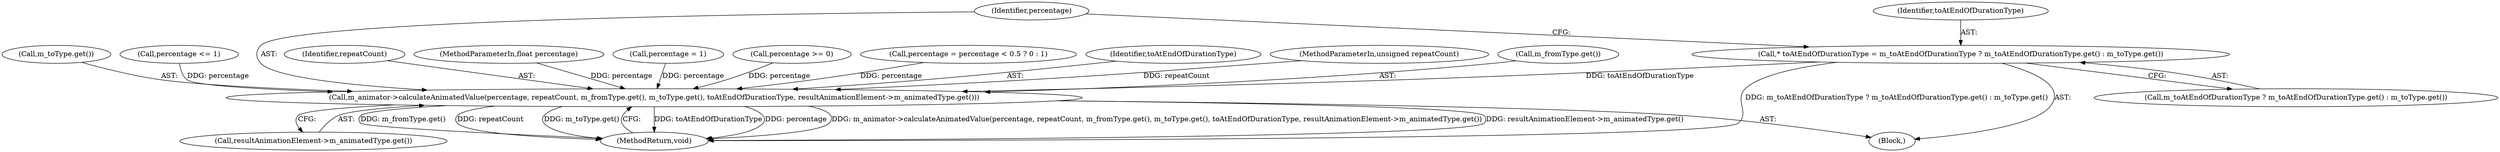 digraph "0_Chrome_8876cdc1294b2a10be1724a04f864c542e2d9b6f@pointer" {
"1000194" [label="(Call,* toAtEndOfDurationType = m_toAtEndOfDurationType ? m_toAtEndOfDurationType.get() : m_toType.get())"];
"1000200" [label="(Call,m_animator->calculateAnimatedValue(percentage, repeatCount, m_fromType.get(), m_toType.get(), toAtEndOfDurationType, resultAnimationElement->m_animatedType.get()))"];
"1000202" [label="(Identifier,repeatCount)"];
"1000195" [label="(Identifier,toAtEndOfDurationType)"];
"1000101" [label="(MethodParameterIn,float percentage)"];
"1000171" [label="(Call,percentage = 1)"];
"1000104" [label="(Block,)"];
"1000122" [label="(Call,percentage >= 0)"];
"1000206" [label="(Call,resultAnimationElement->m_animatedType.get())"];
"1000207" [label="(MethodReturn,void)"];
"1000200" [label="(Call,m_animator->calculateAnimatedValue(percentage, repeatCount, m_fromType.get(), m_toType.get(), toAtEndOfDurationType, resultAnimationElement->m_animatedType.get()))"];
"1000196" [label="(Call,m_toAtEndOfDurationType ? m_toAtEndOfDurationType.get() : m_toType.get())"];
"1000204" [label="(Call,m_toType.get())"];
"1000125" [label="(Call,percentage <= 1)"];
"1000201" [label="(Identifier,percentage)"];
"1000194" [label="(Call,* toAtEndOfDurationType = m_toAtEndOfDurationType ? m_toAtEndOfDurationType.get() : m_toType.get())"];
"1000178" [label="(Call,percentage = percentage < 0.5 ? 0 : 1)"];
"1000205" [label="(Identifier,toAtEndOfDurationType)"];
"1000102" [label="(MethodParameterIn,unsigned repeatCount)"];
"1000203" [label="(Call,m_fromType.get())"];
"1000194" -> "1000104"  [label="AST: "];
"1000194" -> "1000196"  [label="CFG: "];
"1000195" -> "1000194"  [label="AST: "];
"1000196" -> "1000194"  [label="AST: "];
"1000201" -> "1000194"  [label="CFG: "];
"1000194" -> "1000207"  [label="DDG: m_toAtEndOfDurationType ? m_toAtEndOfDurationType.get() : m_toType.get()"];
"1000194" -> "1000200"  [label="DDG: toAtEndOfDurationType"];
"1000200" -> "1000104"  [label="AST: "];
"1000200" -> "1000206"  [label="CFG: "];
"1000201" -> "1000200"  [label="AST: "];
"1000202" -> "1000200"  [label="AST: "];
"1000203" -> "1000200"  [label="AST: "];
"1000204" -> "1000200"  [label="AST: "];
"1000205" -> "1000200"  [label="AST: "];
"1000206" -> "1000200"  [label="AST: "];
"1000207" -> "1000200"  [label="CFG: "];
"1000200" -> "1000207"  [label="DDG: toAtEndOfDurationType"];
"1000200" -> "1000207"  [label="DDG: percentage"];
"1000200" -> "1000207"  [label="DDG: m_animator->calculateAnimatedValue(percentage, repeatCount, m_fromType.get(), m_toType.get(), toAtEndOfDurationType, resultAnimationElement->m_animatedType.get())"];
"1000200" -> "1000207"  [label="DDG: resultAnimationElement->m_animatedType.get()"];
"1000200" -> "1000207"  [label="DDG: m_fromType.get()"];
"1000200" -> "1000207"  [label="DDG: repeatCount"];
"1000200" -> "1000207"  [label="DDG: m_toType.get()"];
"1000125" -> "1000200"  [label="DDG: percentage"];
"1000171" -> "1000200"  [label="DDG: percentage"];
"1000178" -> "1000200"  [label="DDG: percentage"];
"1000122" -> "1000200"  [label="DDG: percentage"];
"1000101" -> "1000200"  [label="DDG: percentage"];
"1000102" -> "1000200"  [label="DDG: repeatCount"];
}
